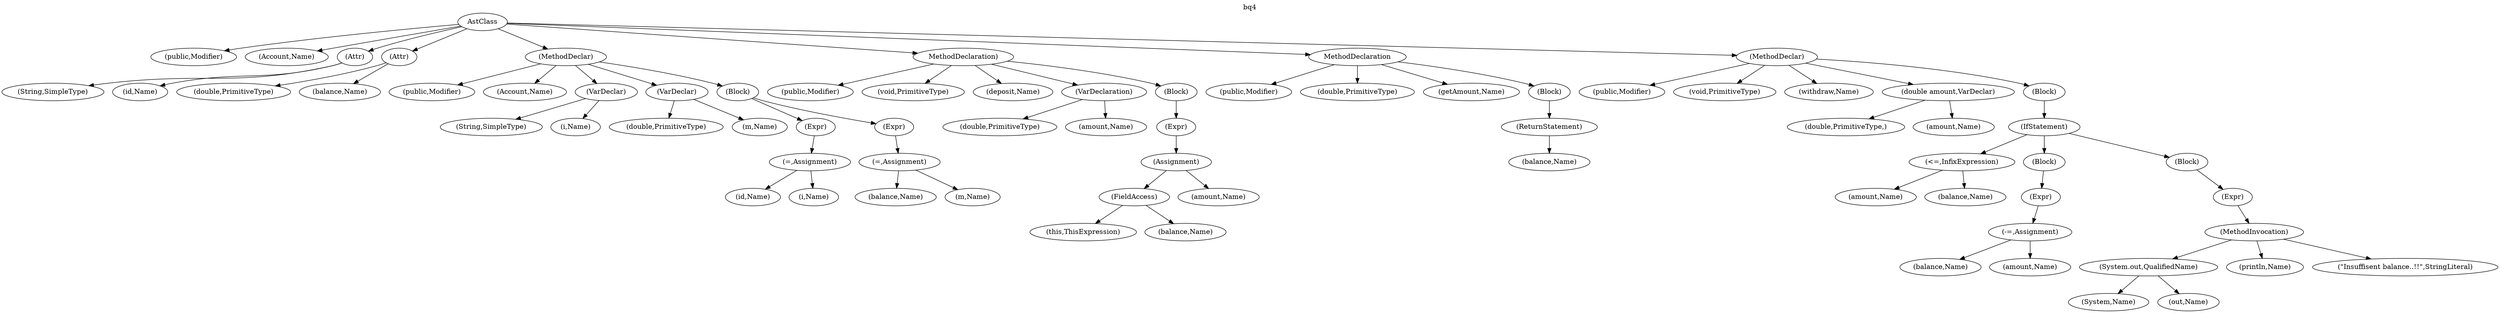 digraph "DirectedGraph" {
graph [label = "bq4", labelloc=t, concentrate = true];
"ast"[ label="AstClass" ]
"public"[ label="(public,Modifier)" ]
"Name"[ label="(Account,Name)" ]

"string1"[label="(String,SimpleType)"]
"double1"[label="(double,PrimitiveType)" ]


"id"[ label="(id,Name)" ]
"balance"[ label="(balance,Name)" ]


"ast" -> "public"
"ast" -> "Name"

"1" [ label="(Attr)" ]
"2" [ label="(Attr)" ]


"ast" -> "1"
"1" -> "string1"
"1" -> "id"
"ast" -> "2"
"2" -> "double1"
"2" -> "balance"



"1344199921" [ label="(MethodDeclar)" ]
"2025269734" [ label="(public,Modifier)" ]
"1800031768" [ label="(Account,Name)" ]
"667447085" [ label="(VarDeclar)" ]
"26728049" [ label="(String,SimpleType)" ]
"2041416495" [ label="(i,Name)" ]
"502800944" [ label="(VarDeclar)" ]
"576936864" [ label="(double,PrimitiveType)" ]
"331418503" [ label="(m,Name)" ]
"111156771" [ label="(Block)" ]
"1519736165" [ label="(Expr)" ]
"1653844940" [ label="(=,Assignment)" ]
"2039810346" [ label="(id,Name)" ]
"2143437117" [ label="(i,Name)" ]
"260840925" [ label="(Expr)" ]
"1891502635" [ label="(=,Assignment)" ]
"557023567" [ label="(balance,Name)" ]
"1276504061" [ label="(m,Name)" ]
"1344199921" -> "2025269734"
"1344199921" -> "1800031768"
"1344199921" -> "667447085"
"667447085" -> "26728049"
"667447085" -> "2041416495"
"1344199921" -> "502800944"
"502800944" -> "576936864"
"502800944" -> "331418503"
"1344199921" -> "111156771"
"111156771" -> "1519736165"
"1519736165" -> "1653844940"
"1653844940" -> "2039810346"
"1653844940" -> "2143437117"
"111156771" -> "260840925"
"260840925" -> "1891502635"
"1891502635" -> "557023567"
"1891502635" -> "1276504061"

"597190999" [ label="MethodDeclaration)" ]
"603443293" [ label="(public,Modifier)" ]
"510854293" [ label="(void,PrimitiveType)" ]
"2100961961" [ label="(deposit,Name)" ]
"487075464" [ label="(VarDeclaration)" ]
"6320204" [ label="(double,PrimitiveType)" ]
"112302969" [ label="(amount,Name)" ]
"707976812" [ label="(Block)" ]
"1989335500" [ label="(Expr)" ]
"1978869058" [ label="(Assignment)" ]
"2131952342" [ label="(FieldAccess)" ]
"1139700455" [ label="(this,ThisExpression)" ]
"592717454" [ label="(balance,Name)" ]
"1340565491" [ label="(amount,Name)" ]
"597190999" -> "603443293"
"597190999" -> "510854293"
"597190999" -> "2100961961"
"597190999" -> "487075464"
"487075464" -> "6320204"
"487075464" -> "112302969"
"597190999" -> "707976812"
"707976812" -> "1989335500"
"1989335500" -> "1978869058"
"1978869058" -> "2131952342"
"2131952342" -> "1139700455"
"2131952342" -> "592717454"
"1978869058" -> "1340565491"

"671467883" [ label="MethodDeclaration" ]
"407797359" [ label="(public,Modifier)" ]
"802600648" [ label="(double,PrimitiveType)" ]
"1543148594" [ label="(getAmount,Name)" ]
"1572967156" [ label="(Block)"  ]
"574568003" [ label="(ReturnStatement)"  ]
"952486989" [ label="(balance,Name)"  ]
"671467883" -> "407797359"
"671467883" -> "802600648"
"671467883" -> "1543148594"
"671467883" -> "1572967156"
"1572967156" -> "574568003"
"574568003" -> "952486989"

"932285561" [ label="(MethodDeclar)" ]
"2028555727" [ label="(public,Modifier)" ]
"591391158" [ label="(void,PrimitiveType)" ]
"898557489" [ label="(withdraw,Name)" ]
"247944893" [ label="(double amount,VarDeclar)" ]
"1014166943" [ label="(double,PrimitiveType,)" ]
"1625082366" [ label="(amount,Name)" ]
"572593338" [ label="(Block)" ]
"384294141" [ label="(IfStatement)" ]
"1024597427" [ label="(<=,InfixExpression)" ]
"990355670" [ label="(amount,Name)" ]
"296347592" [ label="(balance,Name)" ]
"956420404" [ label="(Block)" ]
"349420578" [ label="(Expr)" ]
"315932542" [ label="(-=,Assignment)" ]
"1277019227" [ label="(balance,Name)" ]
"2065857933" [ label="(amount,Name)" ]
"1914311543" [ label="(Block)" ]
"1157726741" [ label="(Expr)" ]
"1708570683" [ label="(MethodInvocation)" ]
"225472281" [ label="(System.out,QualifiedName)" ]
"817348612" [ label="(System,Name)" ]
"2045766957" [ label="(out,Name)" ]
"690521419" [ label="(println,Name)" ]
"665726928" [ label="(\"Insuffisent balance..!!\",StringLiteral)" ]
"932285561" -> "2028555727"
"932285561" -> "591391158"
"932285561" -> "898557489"
"932285561" -> "247944893"
"247944893" -> "1014166943"
"247944893" -> "1625082366"
"932285561" -> "572593338"
"572593338" -> "384294141"
"384294141" -> "1024597427"
"1024597427" -> "990355670"
"1024597427" -> "296347592"
"384294141" -> "956420404"
"956420404" -> "349420578"
"349420578" -> "315932542"
"315932542" -> "1277019227"
"315932542" -> "2065857933"
"384294141" -> "1914311543"
"1914311543" -> "1157726741"
"1157726741" -> "1708570683"
"1708570683" -> "225472281"
"225472281" -> "817348612"
"225472281" -> "2045766957"
"1708570683" -> "690521419"
"1708570683" -> "665726928"



"ast" -> "597190999"
"ast" -> "1344199921"
"ast" -> "671467883"
"ast" -> "932285561"



}
